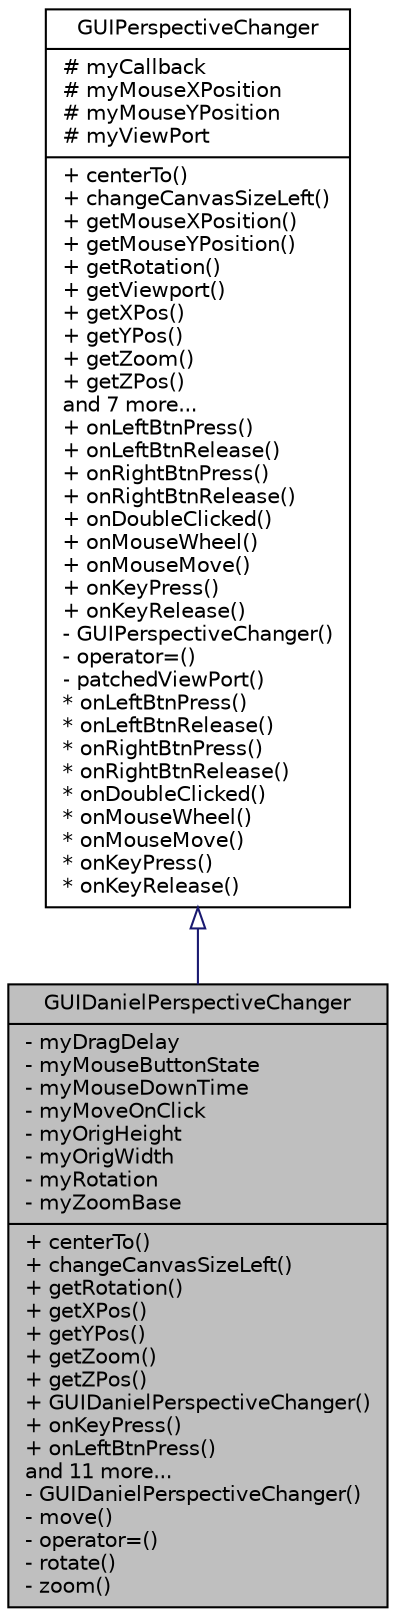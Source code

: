 digraph "GUIDanielPerspectiveChanger"
{
  edge [fontname="Helvetica",fontsize="10",labelfontname="Helvetica",labelfontsize="10"];
  node [fontname="Helvetica",fontsize="10",shape=record];
  Node0 [label="{GUIDanielPerspectiveChanger\n|- myDragDelay\l- myMouseButtonState\l- myMouseDownTime\l- myMoveOnClick\l- myOrigHeight\l- myOrigWidth\l- myRotation\l- myZoomBase\l|+ centerTo()\l+ changeCanvasSizeLeft()\l+ getRotation()\l+ getXPos()\l+ getYPos()\l+ getZoom()\l+ getZPos()\l+ GUIDanielPerspectiveChanger()\l+ onKeyPress()\l+ onLeftBtnPress()\land 11 more...\l- GUIDanielPerspectiveChanger()\l- move()\l- operator=()\l- rotate()\l- zoom()\l}",height=0.2,width=0.4,color="black", fillcolor="grey75", style="filled", fontcolor="black"];
  Node1 -> Node0 [dir="back",color="midnightblue",fontsize="10",style="solid",arrowtail="onormal",fontname="Helvetica"];
  Node1 [label="{GUIPerspectiveChanger\n|# myCallback\l# myMouseXPosition\l# myMouseYPosition\l# myViewPort\l|+ centerTo()\l+ changeCanvasSizeLeft()\l+ getMouseXPosition()\l+ getMouseYPosition()\l+ getRotation()\l+ getViewport()\l+ getXPos()\l+ getYPos()\l+ getZoom()\l+ getZPos()\land 7 more...\l+ onLeftBtnPress()\l+ onLeftBtnRelease()\l+ onRightBtnPress()\l+ onRightBtnRelease()\l+ onDoubleClicked()\l+ onMouseWheel()\l+ onMouseMove()\l+ onKeyPress()\l+ onKeyRelease()\l- GUIPerspectiveChanger()\l- operator=()\l- patchedViewPort()\l* onLeftBtnPress()\l* onLeftBtnRelease()\l* onRightBtnPress()\l* onRightBtnRelease()\l* onDoubleClicked()\l* onMouseWheel()\l* onMouseMove()\l* onKeyPress()\l* onKeyRelease()\l}",height=0.2,width=0.4,color="black", fillcolor="white", style="filled",URL="$d1/d4e/class_g_u_i_perspective_changer.html"];
}
